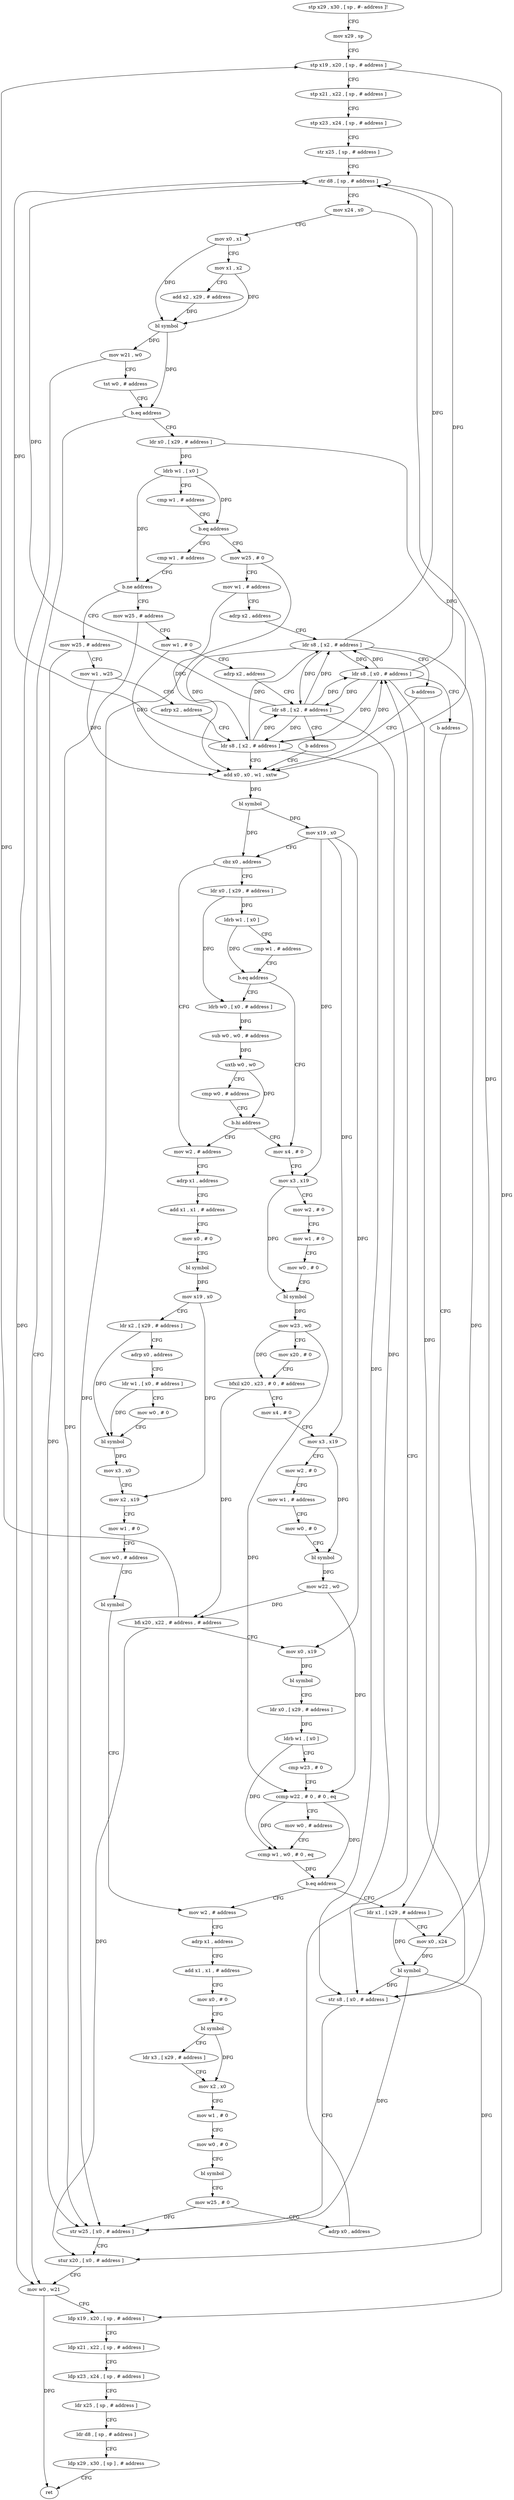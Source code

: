 digraph "func" {
"4251988" [label = "stp x29 , x30 , [ sp , #- address ]!" ]
"4251992" [label = "mov x29 , sp" ]
"4251996" [label = "stp x19 , x20 , [ sp , # address ]" ]
"4252000" [label = "stp x21 , x22 , [ sp , # address ]" ]
"4252004" [label = "stp x23 , x24 , [ sp , # address ]" ]
"4252008" [label = "str x25 , [ sp , # address ]" ]
"4252012" [label = "str d8 , [ sp , # address ]" ]
"4252016" [label = "mov x24 , x0" ]
"4252020" [label = "mov x0 , x1" ]
"4252024" [label = "mov x1 , x2" ]
"4252028" [label = "add x2 , x29 , # address" ]
"4252032" [label = "bl symbol" ]
"4252036" [label = "mov w21 , w0" ]
"4252040" [label = "tst w0 , # address" ]
"4252044" [label = "b.eq address" ]
"4252248" [label = "mov w0 , w21" ]
"4252048" [label = "ldr x0 , [ x29 , # address ]" ]
"4252252" [label = "ldp x19 , x20 , [ sp , # address ]" ]
"4252256" [label = "ldp x21 , x22 , [ sp , # address ]" ]
"4252260" [label = "ldp x23 , x24 , [ sp , # address ]" ]
"4252264" [label = "ldr x25 , [ sp , # address ]" ]
"4252268" [label = "ldr d8 , [ sp , # address ]" ]
"4252272" [label = "ldp x29 , x30 , [ sp ] , # address" ]
"4252276" [label = "ret" ]
"4252052" [label = "ldrb w1 , [ x0 ]" ]
"4252056" [label = "cmp w1 , # address" ]
"4252060" [label = "b.eq address" ]
"4252300" [label = "mov w25 , # 0" ]
"4252064" [label = "cmp w1 , # address" ]
"4252304" [label = "mov w1 , # address" ]
"4252308" [label = "adrp x2 , address" ]
"4252312" [label = "ldr s8 , [ x2 , # address ]" ]
"4252316" [label = "b address" ]
"4252088" [label = "add x0 , x0 , w1 , sxtw" ]
"4252068" [label = "b.ne address" ]
"4252280" [label = "mov w25 , # address" ]
"4252072" [label = "mov w25 , # address" ]
"4252092" [label = "bl symbol" ]
"4252096" [label = "mov x19 , x0" ]
"4252100" [label = "cbz x0 , address" ]
"4252340" [label = "mov w2 , # address" ]
"4252104" [label = "ldr x0 , [ x29 , # address ]" ]
"4252284" [label = "mov w1 , # 0" ]
"4252288" [label = "adrp x2 , address" ]
"4252292" [label = "ldr s8 , [ x2 , # address ]" ]
"4252296" [label = "b address" ]
"4252076" [label = "mov w1 , w25" ]
"4252080" [label = "adrp x2 , address" ]
"4252084" [label = "ldr s8 , [ x2 , # address ]" ]
"4252344" [label = "adrp x1 , address" ]
"4252348" [label = "add x1 , x1 , # address" ]
"4252352" [label = "mov x0 , # 0" ]
"4252356" [label = "bl symbol" ]
"4252360" [label = "mov x19 , x0" ]
"4252364" [label = "ldr x2 , [ x29 , # address ]" ]
"4252368" [label = "adrp x0 , address" ]
"4252372" [label = "ldr w1 , [ x0 , # address ]" ]
"4252376" [label = "mov w0 , # 0" ]
"4252380" [label = "bl symbol" ]
"4252384" [label = "mov x3 , x0" ]
"4252388" [label = "mov x2 , x19" ]
"4252392" [label = "mov w1 , # 0" ]
"4252396" [label = "mov w0 , # address" ]
"4252400" [label = "bl symbol" ]
"4252404" [label = "mov w2 , # address" ]
"4252108" [label = "ldrb w1 , [ x0 ]" ]
"4252112" [label = "cmp w1 , # address" ]
"4252116" [label = "b.eq address" ]
"4252320" [label = "ldrb w0 , [ x0 , # address ]" ]
"4252120" [label = "mov x4 , # 0" ]
"4252224" [label = "ldr x1 , [ x29 , # address ]" ]
"4252228" [label = "mov x0 , x24" ]
"4252232" [label = "bl symbol" ]
"4252236" [label = "str s8 , [ x0 , # address ]" ]
"4252240" [label = "str w25 , [ x0 , # address ]" ]
"4252244" [label = "stur x20 , [ x0 , # address ]" ]
"4252324" [label = "sub w0 , w0 , # address" ]
"4252328" [label = "uxtb w0 , w0" ]
"4252332" [label = "cmp w0 , # address" ]
"4252336" [label = "b.hi address" ]
"4252124" [label = "mov x3 , x19" ]
"4252128" [label = "mov w2 , # 0" ]
"4252132" [label = "mov w1 , # 0" ]
"4252136" [label = "mov w0 , # 0" ]
"4252140" [label = "bl symbol" ]
"4252144" [label = "mov w23 , w0" ]
"4252148" [label = "mov x20 , # 0" ]
"4252152" [label = "bfxil x20 , x23 , # 0 , # address" ]
"4252156" [label = "mov x4 , # 0" ]
"4252160" [label = "mov x3 , x19" ]
"4252164" [label = "mov w2 , # 0" ]
"4252168" [label = "mov w1 , # address" ]
"4252172" [label = "mov w0 , # 0" ]
"4252176" [label = "bl symbol" ]
"4252180" [label = "mov w22 , w0" ]
"4252184" [label = "bfi x20 , x22 , # address , # address" ]
"4252188" [label = "mov x0 , x19" ]
"4252192" [label = "bl symbol" ]
"4252196" [label = "ldr x0 , [ x29 , # address ]" ]
"4252200" [label = "ldrb w1 , [ x0 ]" ]
"4252204" [label = "cmp w23 , # 0" ]
"4252208" [label = "ccmp w22 , # 0 , # 0 , eq" ]
"4252212" [label = "mov w0 , # address" ]
"4252216" [label = "ccmp w1 , w0 , # 0 , eq" ]
"4252220" [label = "b.eq address" ]
"4252408" [label = "adrp x1 , address" ]
"4252412" [label = "add x1 , x1 , # address" ]
"4252416" [label = "mov x0 , # 0" ]
"4252420" [label = "bl symbol" ]
"4252424" [label = "ldr x3 , [ x29 , # address ]" ]
"4252428" [label = "mov x2 , x0" ]
"4252432" [label = "mov w1 , # 0" ]
"4252436" [label = "mov w0 , # 0" ]
"4252440" [label = "bl symbol" ]
"4252444" [label = "mov w25 , # 0" ]
"4252448" [label = "adrp x0 , address" ]
"4252452" [label = "ldr s8 , [ x0 , # address ]" ]
"4252456" [label = "b address" ]
"4251988" -> "4251992" [ label = "CFG" ]
"4251992" -> "4251996" [ label = "CFG" ]
"4251996" -> "4252000" [ label = "CFG" ]
"4251996" -> "4252252" [ label = "DFG" ]
"4252000" -> "4252004" [ label = "CFG" ]
"4252004" -> "4252008" [ label = "CFG" ]
"4252008" -> "4252012" [ label = "CFG" ]
"4252012" -> "4252016" [ label = "CFG" ]
"4252016" -> "4252020" [ label = "CFG" ]
"4252016" -> "4252228" [ label = "DFG" ]
"4252020" -> "4252024" [ label = "CFG" ]
"4252020" -> "4252032" [ label = "DFG" ]
"4252024" -> "4252028" [ label = "CFG" ]
"4252024" -> "4252032" [ label = "DFG" ]
"4252028" -> "4252032" [ label = "DFG" ]
"4252032" -> "4252036" [ label = "DFG" ]
"4252032" -> "4252044" [ label = "DFG" ]
"4252036" -> "4252040" [ label = "CFG" ]
"4252036" -> "4252248" [ label = "DFG" ]
"4252040" -> "4252044" [ label = "CFG" ]
"4252044" -> "4252248" [ label = "CFG" ]
"4252044" -> "4252048" [ label = "CFG" ]
"4252248" -> "4252252" [ label = "CFG" ]
"4252248" -> "4252276" [ label = "DFG" ]
"4252048" -> "4252052" [ label = "DFG" ]
"4252048" -> "4252088" [ label = "DFG" ]
"4252252" -> "4252256" [ label = "CFG" ]
"4252256" -> "4252260" [ label = "CFG" ]
"4252260" -> "4252264" [ label = "CFG" ]
"4252264" -> "4252268" [ label = "CFG" ]
"4252268" -> "4252272" [ label = "CFG" ]
"4252272" -> "4252276" [ label = "CFG" ]
"4252052" -> "4252056" [ label = "CFG" ]
"4252052" -> "4252060" [ label = "DFG" ]
"4252052" -> "4252068" [ label = "DFG" ]
"4252056" -> "4252060" [ label = "CFG" ]
"4252060" -> "4252300" [ label = "CFG" ]
"4252060" -> "4252064" [ label = "CFG" ]
"4252300" -> "4252304" [ label = "CFG" ]
"4252300" -> "4252240" [ label = "DFG" ]
"4252064" -> "4252068" [ label = "CFG" ]
"4252304" -> "4252308" [ label = "CFG" ]
"4252304" -> "4252088" [ label = "DFG" ]
"4252308" -> "4252312" [ label = "CFG" ]
"4252312" -> "4252316" [ label = "CFG" ]
"4252312" -> "4252012" [ label = "DFG" ]
"4252312" -> "4252292" [ label = "DFG" ]
"4252312" -> "4252084" [ label = "DFG" ]
"4252312" -> "4252452" [ label = "DFG" ]
"4252312" -> "4252236" [ label = "DFG" ]
"4252316" -> "4252088" [ label = "CFG" ]
"4252088" -> "4252092" [ label = "DFG" ]
"4252068" -> "4252280" [ label = "CFG" ]
"4252068" -> "4252072" [ label = "CFG" ]
"4252280" -> "4252284" [ label = "CFG" ]
"4252280" -> "4252240" [ label = "DFG" ]
"4252072" -> "4252076" [ label = "CFG" ]
"4252072" -> "4252240" [ label = "DFG" ]
"4252092" -> "4252096" [ label = "DFG" ]
"4252092" -> "4252100" [ label = "DFG" ]
"4252096" -> "4252100" [ label = "CFG" ]
"4252096" -> "4252124" [ label = "DFG" ]
"4252096" -> "4252160" [ label = "DFG" ]
"4252096" -> "4252188" [ label = "DFG" ]
"4252100" -> "4252340" [ label = "CFG" ]
"4252100" -> "4252104" [ label = "CFG" ]
"4252340" -> "4252344" [ label = "CFG" ]
"4252104" -> "4252108" [ label = "DFG" ]
"4252104" -> "4252320" [ label = "DFG" ]
"4252284" -> "4252288" [ label = "CFG" ]
"4252284" -> "4252088" [ label = "DFG" ]
"4252288" -> "4252292" [ label = "CFG" ]
"4252292" -> "4252296" [ label = "CFG" ]
"4252292" -> "4252012" [ label = "DFG" ]
"4252292" -> "4252312" [ label = "DFG" ]
"4252292" -> "4252084" [ label = "DFG" ]
"4252292" -> "4252452" [ label = "DFG" ]
"4252292" -> "4252236" [ label = "DFG" ]
"4252296" -> "4252088" [ label = "CFG" ]
"4252076" -> "4252080" [ label = "CFG" ]
"4252076" -> "4252088" [ label = "DFG" ]
"4252080" -> "4252084" [ label = "CFG" ]
"4252084" -> "4252088" [ label = "CFG" ]
"4252084" -> "4252012" [ label = "DFG" ]
"4252084" -> "4252312" [ label = "DFG" ]
"4252084" -> "4252292" [ label = "DFG" ]
"4252084" -> "4252452" [ label = "DFG" ]
"4252084" -> "4252236" [ label = "DFG" ]
"4252344" -> "4252348" [ label = "CFG" ]
"4252348" -> "4252352" [ label = "CFG" ]
"4252352" -> "4252356" [ label = "CFG" ]
"4252356" -> "4252360" [ label = "DFG" ]
"4252360" -> "4252364" [ label = "CFG" ]
"4252360" -> "4252388" [ label = "DFG" ]
"4252364" -> "4252368" [ label = "CFG" ]
"4252364" -> "4252380" [ label = "DFG" ]
"4252368" -> "4252372" [ label = "CFG" ]
"4252372" -> "4252376" [ label = "CFG" ]
"4252372" -> "4252380" [ label = "DFG" ]
"4252376" -> "4252380" [ label = "CFG" ]
"4252380" -> "4252384" [ label = "DFG" ]
"4252384" -> "4252388" [ label = "CFG" ]
"4252388" -> "4252392" [ label = "CFG" ]
"4252392" -> "4252396" [ label = "CFG" ]
"4252396" -> "4252400" [ label = "CFG" ]
"4252400" -> "4252404" [ label = "CFG" ]
"4252404" -> "4252408" [ label = "CFG" ]
"4252108" -> "4252112" [ label = "CFG" ]
"4252108" -> "4252116" [ label = "DFG" ]
"4252112" -> "4252116" [ label = "CFG" ]
"4252116" -> "4252320" [ label = "CFG" ]
"4252116" -> "4252120" [ label = "CFG" ]
"4252320" -> "4252324" [ label = "DFG" ]
"4252120" -> "4252124" [ label = "CFG" ]
"4252224" -> "4252228" [ label = "CFG" ]
"4252224" -> "4252232" [ label = "DFG" ]
"4252228" -> "4252232" [ label = "DFG" ]
"4252232" -> "4252236" [ label = "DFG" ]
"4252232" -> "4252240" [ label = "DFG" ]
"4252232" -> "4252244" [ label = "DFG" ]
"4252236" -> "4252240" [ label = "CFG" ]
"4252240" -> "4252244" [ label = "CFG" ]
"4252244" -> "4252248" [ label = "CFG" ]
"4252324" -> "4252328" [ label = "DFG" ]
"4252328" -> "4252332" [ label = "CFG" ]
"4252328" -> "4252336" [ label = "DFG" ]
"4252332" -> "4252336" [ label = "CFG" ]
"4252336" -> "4252120" [ label = "CFG" ]
"4252336" -> "4252340" [ label = "CFG" ]
"4252124" -> "4252128" [ label = "CFG" ]
"4252124" -> "4252140" [ label = "DFG" ]
"4252128" -> "4252132" [ label = "CFG" ]
"4252132" -> "4252136" [ label = "CFG" ]
"4252136" -> "4252140" [ label = "CFG" ]
"4252140" -> "4252144" [ label = "DFG" ]
"4252144" -> "4252148" [ label = "CFG" ]
"4252144" -> "4252152" [ label = "DFG" ]
"4252144" -> "4252208" [ label = "DFG" ]
"4252148" -> "4252152" [ label = "CFG" ]
"4252152" -> "4252156" [ label = "CFG" ]
"4252152" -> "4252184" [ label = "DFG" ]
"4252156" -> "4252160" [ label = "CFG" ]
"4252160" -> "4252164" [ label = "CFG" ]
"4252160" -> "4252176" [ label = "DFG" ]
"4252164" -> "4252168" [ label = "CFG" ]
"4252168" -> "4252172" [ label = "CFG" ]
"4252172" -> "4252176" [ label = "CFG" ]
"4252176" -> "4252180" [ label = "DFG" ]
"4252180" -> "4252184" [ label = "DFG" ]
"4252180" -> "4252208" [ label = "DFG" ]
"4252184" -> "4252188" [ label = "CFG" ]
"4252184" -> "4251996" [ label = "DFG" ]
"4252184" -> "4252244" [ label = "DFG" ]
"4252188" -> "4252192" [ label = "DFG" ]
"4252192" -> "4252196" [ label = "CFG" ]
"4252196" -> "4252200" [ label = "DFG" ]
"4252200" -> "4252204" [ label = "CFG" ]
"4252200" -> "4252216" [ label = "DFG" ]
"4252204" -> "4252208" [ label = "CFG" ]
"4252208" -> "4252212" [ label = "CFG" ]
"4252208" -> "4252216" [ label = "DFG" ]
"4252208" -> "4252220" [ label = "DFG" ]
"4252212" -> "4252216" [ label = "CFG" ]
"4252216" -> "4252220" [ label = "DFG" ]
"4252220" -> "4252404" [ label = "CFG" ]
"4252220" -> "4252224" [ label = "CFG" ]
"4252408" -> "4252412" [ label = "CFG" ]
"4252412" -> "4252416" [ label = "CFG" ]
"4252416" -> "4252420" [ label = "CFG" ]
"4252420" -> "4252424" [ label = "CFG" ]
"4252420" -> "4252428" [ label = "DFG" ]
"4252424" -> "4252428" [ label = "CFG" ]
"4252428" -> "4252432" [ label = "CFG" ]
"4252432" -> "4252436" [ label = "CFG" ]
"4252436" -> "4252440" [ label = "CFG" ]
"4252440" -> "4252444" [ label = "CFG" ]
"4252444" -> "4252448" [ label = "CFG" ]
"4252444" -> "4252240" [ label = "DFG" ]
"4252448" -> "4252452" [ label = "CFG" ]
"4252452" -> "4252456" [ label = "CFG" ]
"4252452" -> "4252012" [ label = "DFG" ]
"4252452" -> "4252312" [ label = "DFG" ]
"4252452" -> "4252292" [ label = "DFG" ]
"4252452" -> "4252084" [ label = "DFG" ]
"4252452" -> "4252236" [ label = "DFG" ]
"4252456" -> "4252224" [ label = "CFG" ]
}
